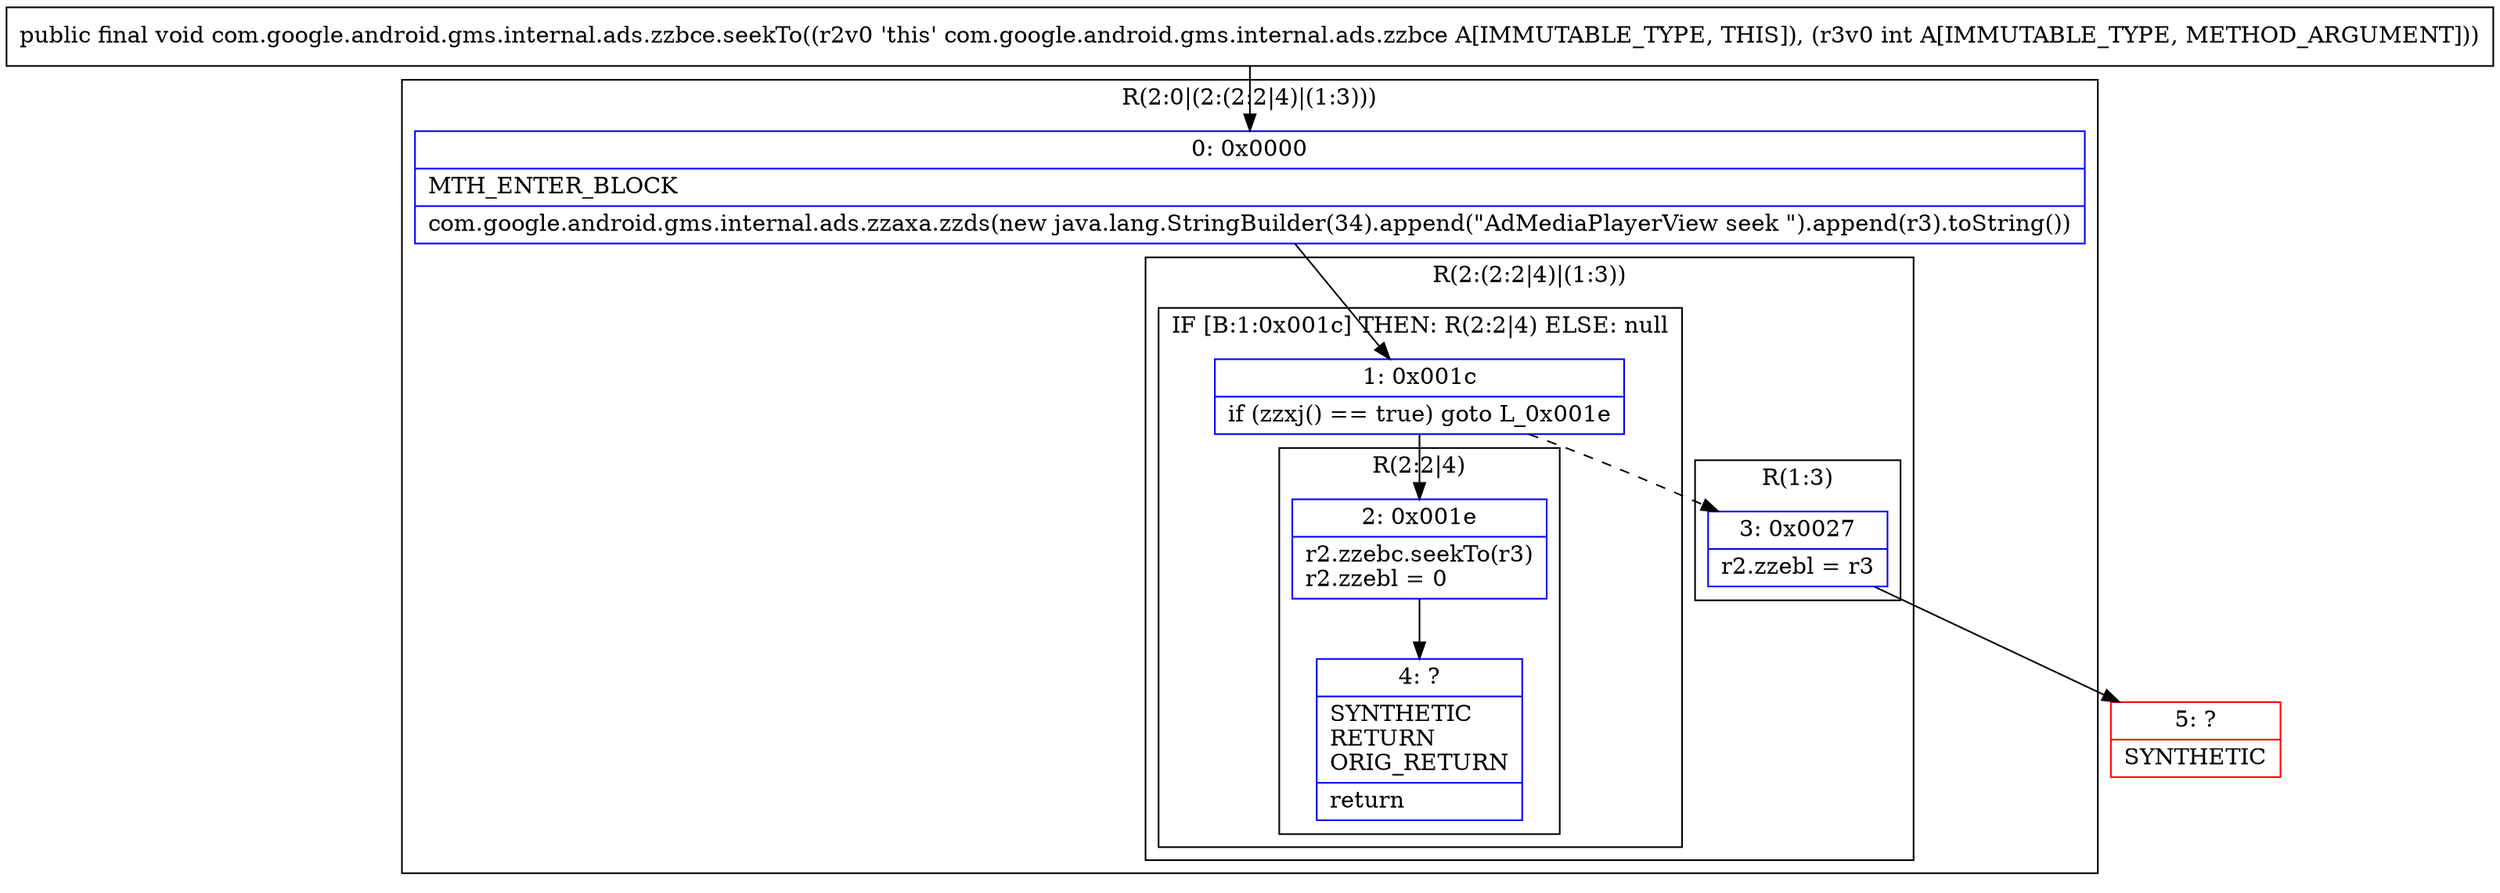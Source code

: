 digraph "CFG forcom.google.android.gms.internal.ads.zzbce.seekTo(I)V" {
subgraph cluster_Region_115235760 {
label = "R(2:0|(2:(2:2|4)|(1:3)))";
node [shape=record,color=blue];
Node_0 [shape=record,label="{0\:\ 0x0000|MTH_ENTER_BLOCK\l|com.google.android.gms.internal.ads.zzaxa.zzds(new java.lang.StringBuilder(34).append(\"AdMediaPlayerView seek \").append(r3).toString())\l}"];
subgraph cluster_Region_1325209405 {
label = "R(2:(2:2|4)|(1:3))";
node [shape=record,color=blue];
subgraph cluster_IfRegion_1190977724 {
label = "IF [B:1:0x001c] THEN: R(2:2|4) ELSE: null";
node [shape=record,color=blue];
Node_1 [shape=record,label="{1\:\ 0x001c|if (zzxj() == true) goto L_0x001e\l}"];
subgraph cluster_Region_168347469 {
label = "R(2:2|4)";
node [shape=record,color=blue];
Node_2 [shape=record,label="{2\:\ 0x001e|r2.zzebc.seekTo(r3)\lr2.zzebl = 0\l}"];
Node_4 [shape=record,label="{4\:\ ?|SYNTHETIC\lRETURN\lORIG_RETURN\l|return\l}"];
}
}
subgraph cluster_Region_2130644583 {
label = "R(1:3)";
node [shape=record,color=blue];
Node_3 [shape=record,label="{3\:\ 0x0027|r2.zzebl = r3\l}"];
}
}
}
Node_5 [shape=record,color=red,label="{5\:\ ?|SYNTHETIC\l}"];
MethodNode[shape=record,label="{public final void com.google.android.gms.internal.ads.zzbce.seekTo((r2v0 'this' com.google.android.gms.internal.ads.zzbce A[IMMUTABLE_TYPE, THIS]), (r3v0 int A[IMMUTABLE_TYPE, METHOD_ARGUMENT])) }"];
MethodNode -> Node_0;
Node_0 -> Node_1;
Node_1 -> Node_2;
Node_1 -> Node_3[style=dashed];
Node_2 -> Node_4;
Node_3 -> Node_5;
}

